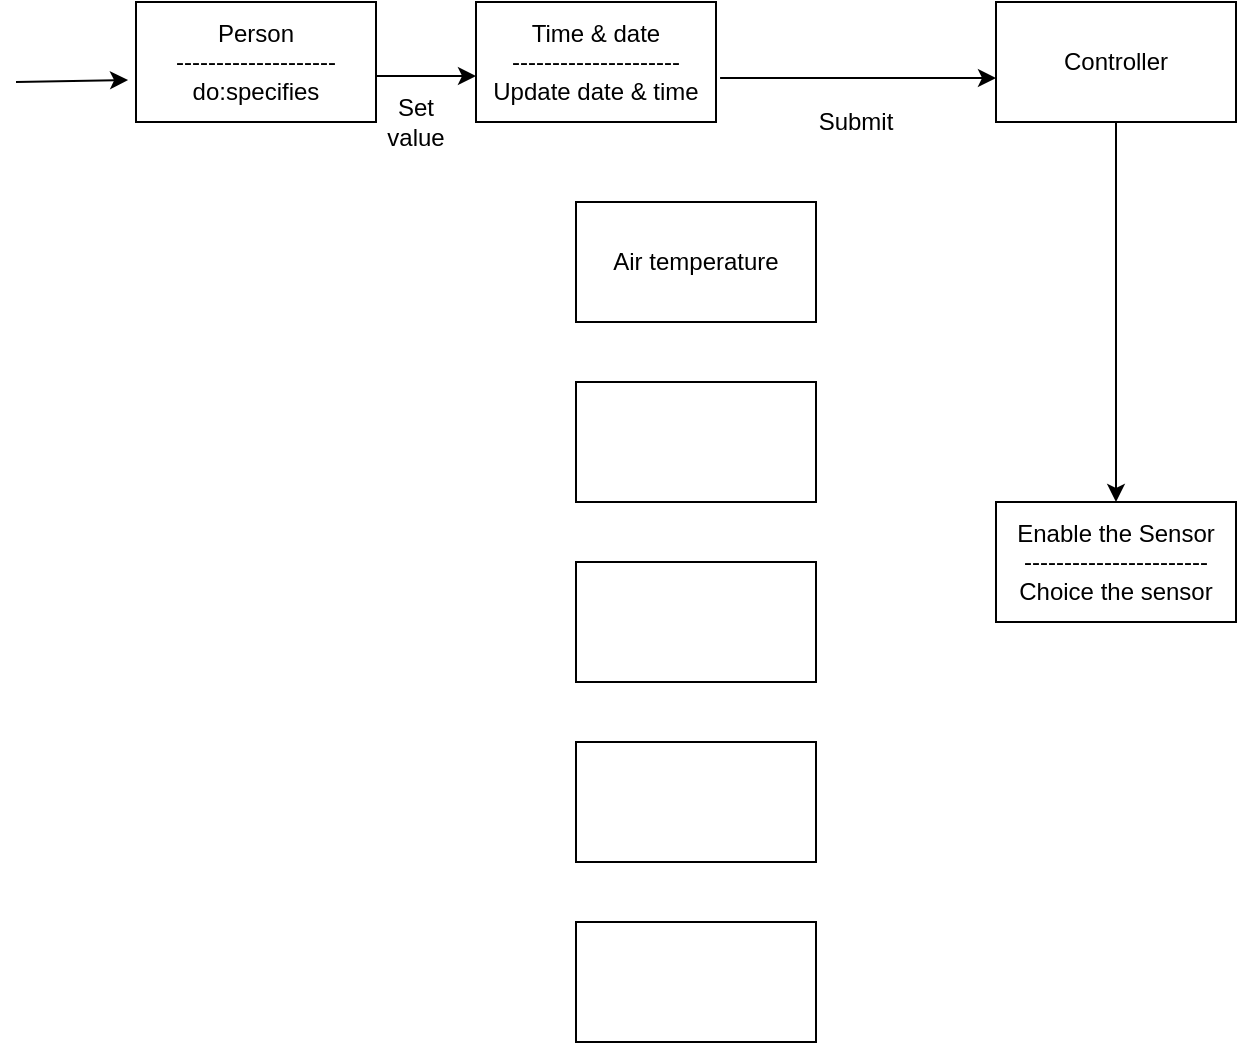 <mxfile version="13.7.3" type="github"><diagram id="zY0Fy9WI58VV4QkCYS7e" name="Page-1"><mxGraphModel dx="567" dy="492" grid="1" gridSize="10" guides="1" tooltips="1" connect="1" arrows="1" fold="1" page="1" pageScale="1" pageWidth="850" pageHeight="1100" math="0" shadow="0"><root><mxCell id="0"/><mxCell id="1" parent="0"/><mxCell id="piVvhPPFiAWU3Pe1r3l7-1" value="&lt;div&gt;Person&lt;/div&gt;&lt;div&gt;--------------------&lt;/div&gt;&lt;div&gt;do:specifies&lt;br&gt;&lt;/div&gt;" style="rounded=0;whiteSpace=wrap;html=1;" vertex="1" parent="1"><mxGeometry x="80" y="80" width="120" height="60" as="geometry"/></mxCell><mxCell id="piVvhPPFiAWU3Pe1r3l7-2" value="" style="endArrow=classic;html=1;entryX=-0.033;entryY=0.65;entryDx=0;entryDy=0;entryPerimeter=0;" edge="1" parent="1" target="piVvhPPFiAWU3Pe1r3l7-1"><mxGeometry width="50" height="50" relative="1" as="geometry"><mxPoint x="20" y="120" as="sourcePoint"/><mxPoint x="320" y="230" as="targetPoint"/></mxGeometry></mxCell><mxCell id="piVvhPPFiAWU3Pe1r3l7-3" value="" style="endArrow=classic;html=1;" edge="1" parent="1"><mxGeometry width="50" height="50" relative="1" as="geometry"><mxPoint x="200" y="117" as="sourcePoint"/><mxPoint x="250" y="117" as="targetPoint"/></mxGeometry></mxCell><mxCell id="piVvhPPFiAWU3Pe1r3l7-4" value="&lt;div&gt;Set&lt;/div&gt;&lt;div&gt;value&lt;br&gt;&lt;/div&gt;" style="text;html=1;strokeColor=none;fillColor=none;align=center;verticalAlign=middle;whiteSpace=wrap;rounded=0;" vertex="1" parent="1"><mxGeometry x="200" y="130" width="40" height="20" as="geometry"/></mxCell><mxCell id="piVvhPPFiAWU3Pe1r3l7-5" value="&lt;div&gt;Time &amp;amp; date&lt;/div&gt;&lt;div&gt;---------------------&lt;/div&gt;&lt;div&gt;Update date &amp;amp; time&lt;br&gt;&lt;/div&gt;" style="rounded=0;whiteSpace=wrap;html=1;" vertex="1" parent="1"><mxGeometry x="250" y="80" width="120" height="60" as="geometry"/></mxCell><mxCell id="piVvhPPFiAWU3Pe1r3l7-6" value="" style="endArrow=classic;html=1;exitX=1.017;exitY=0.633;exitDx=0;exitDy=0;exitPerimeter=0;" edge="1" parent="1" source="piVvhPPFiAWU3Pe1r3l7-5"><mxGeometry width="50" height="50" relative="1" as="geometry"><mxPoint x="260" y="280" as="sourcePoint"/><mxPoint x="510" y="118" as="targetPoint"/></mxGeometry></mxCell><mxCell id="piVvhPPFiAWU3Pe1r3l7-7" value="Submit" style="text;html=1;strokeColor=none;fillColor=none;align=center;verticalAlign=middle;whiteSpace=wrap;rounded=0;" vertex="1" parent="1"><mxGeometry x="420" y="130" width="40" height="20" as="geometry"/></mxCell><mxCell id="piVvhPPFiAWU3Pe1r3l7-9" value="Controller" style="rounded=0;whiteSpace=wrap;html=1;" vertex="1" parent="1"><mxGeometry x="510" y="80" width="120" height="60" as="geometry"/></mxCell><mxCell id="piVvhPPFiAWU3Pe1r3l7-10" value="&lt;div&gt;Enable the Sensor&lt;/div&gt;&lt;div&gt;-----------------------&lt;/div&gt;&lt;div&gt;Choice the sensor&lt;br&gt;&lt;/div&gt;" style="rounded=0;whiteSpace=wrap;html=1;" vertex="1" parent="1"><mxGeometry x="510" y="330" width="120" height="60" as="geometry"/></mxCell><mxCell id="piVvhPPFiAWU3Pe1r3l7-11" value="" style="endArrow=classic;html=1;exitX=0.5;exitY=1;exitDx=0;exitDy=0;entryX=0.5;entryY=0;entryDx=0;entryDy=0;" edge="1" parent="1" source="piVvhPPFiAWU3Pe1r3l7-9" target="piVvhPPFiAWU3Pe1r3l7-10"><mxGeometry width="50" height="50" relative="1" as="geometry"><mxPoint x="390" y="280" as="sourcePoint"/><mxPoint x="440" y="230" as="targetPoint"/></mxGeometry></mxCell><mxCell id="piVvhPPFiAWU3Pe1r3l7-12" value="Air temperature" style="rounded=0;whiteSpace=wrap;html=1;" vertex="1" parent="1"><mxGeometry x="300" y="180" width="120" height="60" as="geometry"/></mxCell><mxCell id="piVvhPPFiAWU3Pe1r3l7-13" value="" style="rounded=0;whiteSpace=wrap;html=1;" vertex="1" parent="1"><mxGeometry x="300" y="270" width="120" height="60" as="geometry"/></mxCell><mxCell id="piVvhPPFiAWU3Pe1r3l7-14" value="" style="rounded=0;whiteSpace=wrap;html=1;" vertex="1" parent="1"><mxGeometry x="300" y="360" width="120" height="60" as="geometry"/></mxCell><mxCell id="piVvhPPFiAWU3Pe1r3l7-15" value="" style="rounded=0;whiteSpace=wrap;html=1;" vertex="1" parent="1"><mxGeometry x="300" y="450" width="120" height="60" as="geometry"/></mxCell><mxCell id="piVvhPPFiAWU3Pe1r3l7-16" value="" style="rounded=0;whiteSpace=wrap;html=1;" vertex="1" parent="1"><mxGeometry x="300" y="540" width="120" height="60" as="geometry"/></mxCell></root></mxGraphModel></diagram></mxfile>